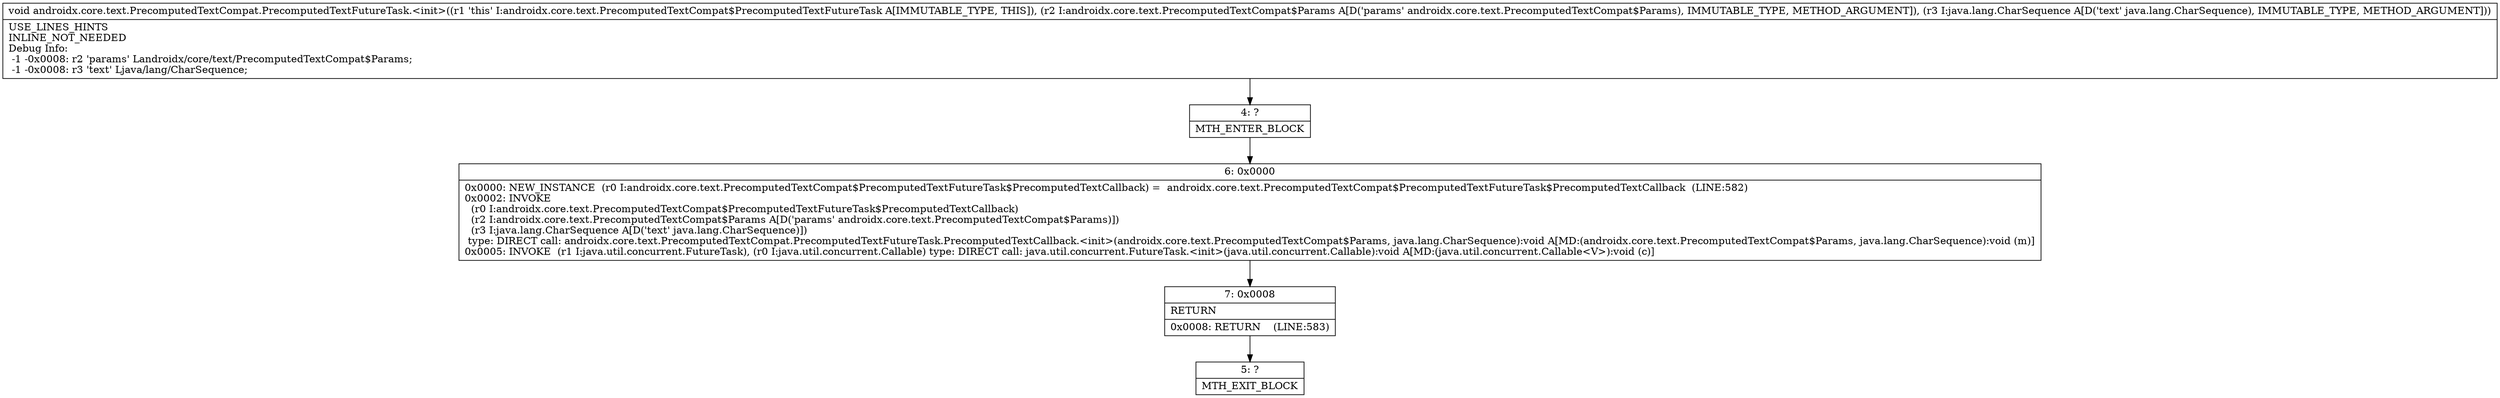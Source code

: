 digraph "CFG forandroidx.core.text.PrecomputedTextCompat.PrecomputedTextFutureTask.\<init\>(Landroidx\/core\/text\/PrecomputedTextCompat$Params;Ljava\/lang\/CharSequence;)V" {
Node_4 [shape=record,label="{4\:\ ?|MTH_ENTER_BLOCK\l}"];
Node_6 [shape=record,label="{6\:\ 0x0000|0x0000: NEW_INSTANCE  (r0 I:androidx.core.text.PrecomputedTextCompat$PrecomputedTextFutureTask$PrecomputedTextCallback) =  androidx.core.text.PrecomputedTextCompat$PrecomputedTextFutureTask$PrecomputedTextCallback  (LINE:582)\l0x0002: INVOKE  \l  (r0 I:androidx.core.text.PrecomputedTextCompat$PrecomputedTextFutureTask$PrecomputedTextCallback)\l  (r2 I:androidx.core.text.PrecomputedTextCompat$Params A[D('params' androidx.core.text.PrecomputedTextCompat$Params)])\l  (r3 I:java.lang.CharSequence A[D('text' java.lang.CharSequence)])\l type: DIRECT call: androidx.core.text.PrecomputedTextCompat.PrecomputedTextFutureTask.PrecomputedTextCallback.\<init\>(androidx.core.text.PrecomputedTextCompat$Params, java.lang.CharSequence):void A[MD:(androidx.core.text.PrecomputedTextCompat$Params, java.lang.CharSequence):void (m)]\l0x0005: INVOKE  (r1 I:java.util.concurrent.FutureTask), (r0 I:java.util.concurrent.Callable) type: DIRECT call: java.util.concurrent.FutureTask.\<init\>(java.util.concurrent.Callable):void A[MD:(java.util.concurrent.Callable\<V\>):void (c)]\l}"];
Node_7 [shape=record,label="{7\:\ 0x0008|RETURN\l|0x0008: RETURN    (LINE:583)\l}"];
Node_5 [shape=record,label="{5\:\ ?|MTH_EXIT_BLOCK\l}"];
MethodNode[shape=record,label="{void androidx.core.text.PrecomputedTextCompat.PrecomputedTextFutureTask.\<init\>((r1 'this' I:androidx.core.text.PrecomputedTextCompat$PrecomputedTextFutureTask A[IMMUTABLE_TYPE, THIS]), (r2 I:androidx.core.text.PrecomputedTextCompat$Params A[D('params' androidx.core.text.PrecomputedTextCompat$Params), IMMUTABLE_TYPE, METHOD_ARGUMENT]), (r3 I:java.lang.CharSequence A[D('text' java.lang.CharSequence), IMMUTABLE_TYPE, METHOD_ARGUMENT]))  | USE_LINES_HINTS\lINLINE_NOT_NEEDED\lDebug Info:\l  \-1 \-0x0008: r2 'params' Landroidx\/core\/text\/PrecomputedTextCompat$Params;\l  \-1 \-0x0008: r3 'text' Ljava\/lang\/CharSequence;\l}"];
MethodNode -> Node_4;Node_4 -> Node_6;
Node_6 -> Node_7;
Node_7 -> Node_5;
}

